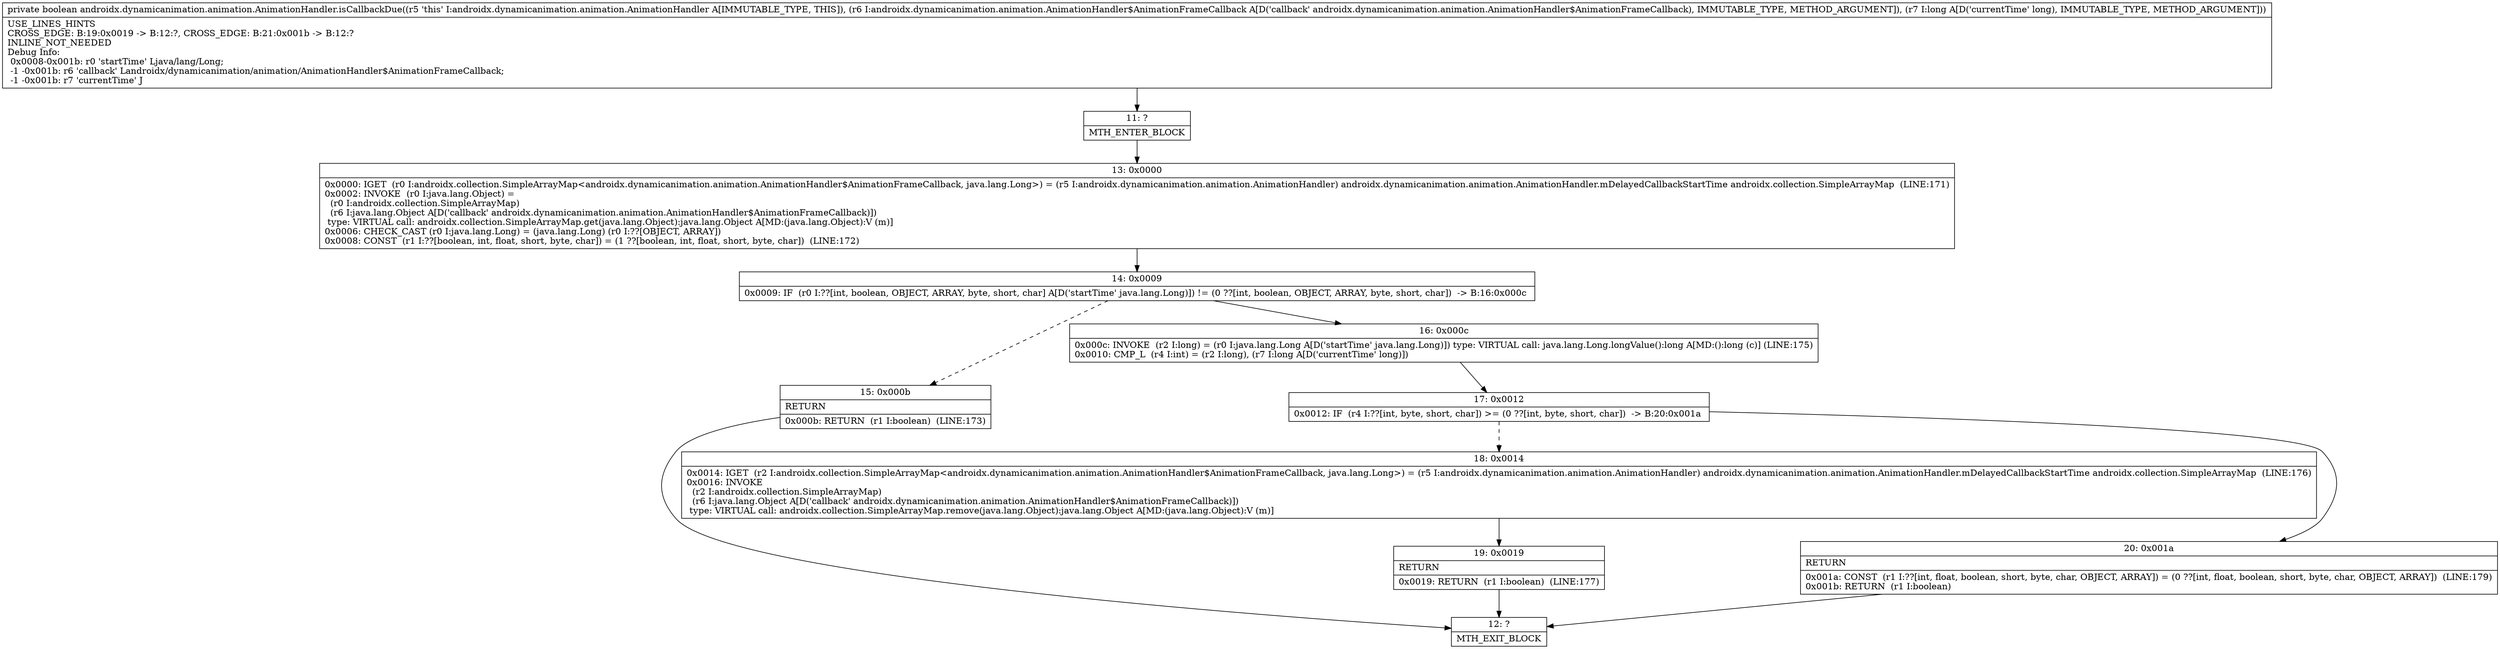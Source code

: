 digraph "CFG forandroidx.dynamicanimation.animation.AnimationHandler.isCallbackDue(Landroidx\/dynamicanimation\/animation\/AnimationHandler$AnimationFrameCallback;J)Z" {
Node_11 [shape=record,label="{11\:\ ?|MTH_ENTER_BLOCK\l}"];
Node_13 [shape=record,label="{13\:\ 0x0000|0x0000: IGET  (r0 I:androidx.collection.SimpleArrayMap\<androidx.dynamicanimation.animation.AnimationHandler$AnimationFrameCallback, java.lang.Long\>) = (r5 I:androidx.dynamicanimation.animation.AnimationHandler) androidx.dynamicanimation.animation.AnimationHandler.mDelayedCallbackStartTime androidx.collection.SimpleArrayMap  (LINE:171)\l0x0002: INVOKE  (r0 I:java.lang.Object) = \l  (r0 I:androidx.collection.SimpleArrayMap)\l  (r6 I:java.lang.Object A[D('callback' androidx.dynamicanimation.animation.AnimationHandler$AnimationFrameCallback)])\l type: VIRTUAL call: androidx.collection.SimpleArrayMap.get(java.lang.Object):java.lang.Object A[MD:(java.lang.Object):V (m)]\l0x0006: CHECK_CAST (r0 I:java.lang.Long) = (java.lang.Long) (r0 I:??[OBJECT, ARRAY]) \l0x0008: CONST  (r1 I:??[boolean, int, float, short, byte, char]) = (1 ??[boolean, int, float, short, byte, char])  (LINE:172)\l}"];
Node_14 [shape=record,label="{14\:\ 0x0009|0x0009: IF  (r0 I:??[int, boolean, OBJECT, ARRAY, byte, short, char] A[D('startTime' java.lang.Long)]) != (0 ??[int, boolean, OBJECT, ARRAY, byte, short, char])  \-\> B:16:0x000c \l}"];
Node_15 [shape=record,label="{15\:\ 0x000b|RETURN\l|0x000b: RETURN  (r1 I:boolean)  (LINE:173)\l}"];
Node_12 [shape=record,label="{12\:\ ?|MTH_EXIT_BLOCK\l}"];
Node_16 [shape=record,label="{16\:\ 0x000c|0x000c: INVOKE  (r2 I:long) = (r0 I:java.lang.Long A[D('startTime' java.lang.Long)]) type: VIRTUAL call: java.lang.Long.longValue():long A[MD:():long (c)] (LINE:175)\l0x0010: CMP_L  (r4 I:int) = (r2 I:long), (r7 I:long A[D('currentTime' long)]) \l}"];
Node_17 [shape=record,label="{17\:\ 0x0012|0x0012: IF  (r4 I:??[int, byte, short, char]) \>= (0 ??[int, byte, short, char])  \-\> B:20:0x001a \l}"];
Node_18 [shape=record,label="{18\:\ 0x0014|0x0014: IGET  (r2 I:androidx.collection.SimpleArrayMap\<androidx.dynamicanimation.animation.AnimationHandler$AnimationFrameCallback, java.lang.Long\>) = (r5 I:androidx.dynamicanimation.animation.AnimationHandler) androidx.dynamicanimation.animation.AnimationHandler.mDelayedCallbackStartTime androidx.collection.SimpleArrayMap  (LINE:176)\l0x0016: INVOKE  \l  (r2 I:androidx.collection.SimpleArrayMap)\l  (r6 I:java.lang.Object A[D('callback' androidx.dynamicanimation.animation.AnimationHandler$AnimationFrameCallback)])\l type: VIRTUAL call: androidx.collection.SimpleArrayMap.remove(java.lang.Object):java.lang.Object A[MD:(java.lang.Object):V (m)]\l}"];
Node_19 [shape=record,label="{19\:\ 0x0019|RETURN\l|0x0019: RETURN  (r1 I:boolean)  (LINE:177)\l}"];
Node_20 [shape=record,label="{20\:\ 0x001a|RETURN\l|0x001a: CONST  (r1 I:??[int, float, boolean, short, byte, char, OBJECT, ARRAY]) = (0 ??[int, float, boolean, short, byte, char, OBJECT, ARRAY])  (LINE:179)\l0x001b: RETURN  (r1 I:boolean) \l}"];
MethodNode[shape=record,label="{private boolean androidx.dynamicanimation.animation.AnimationHandler.isCallbackDue((r5 'this' I:androidx.dynamicanimation.animation.AnimationHandler A[IMMUTABLE_TYPE, THIS]), (r6 I:androidx.dynamicanimation.animation.AnimationHandler$AnimationFrameCallback A[D('callback' androidx.dynamicanimation.animation.AnimationHandler$AnimationFrameCallback), IMMUTABLE_TYPE, METHOD_ARGUMENT]), (r7 I:long A[D('currentTime' long), IMMUTABLE_TYPE, METHOD_ARGUMENT]))  | USE_LINES_HINTS\lCROSS_EDGE: B:19:0x0019 \-\> B:12:?, CROSS_EDGE: B:21:0x001b \-\> B:12:?\lINLINE_NOT_NEEDED\lDebug Info:\l  0x0008\-0x001b: r0 'startTime' Ljava\/lang\/Long;\l  \-1 \-0x001b: r6 'callback' Landroidx\/dynamicanimation\/animation\/AnimationHandler$AnimationFrameCallback;\l  \-1 \-0x001b: r7 'currentTime' J\l}"];
MethodNode -> Node_11;Node_11 -> Node_13;
Node_13 -> Node_14;
Node_14 -> Node_15[style=dashed];
Node_14 -> Node_16;
Node_15 -> Node_12;
Node_16 -> Node_17;
Node_17 -> Node_18[style=dashed];
Node_17 -> Node_20;
Node_18 -> Node_19;
Node_19 -> Node_12;
Node_20 -> Node_12;
}

